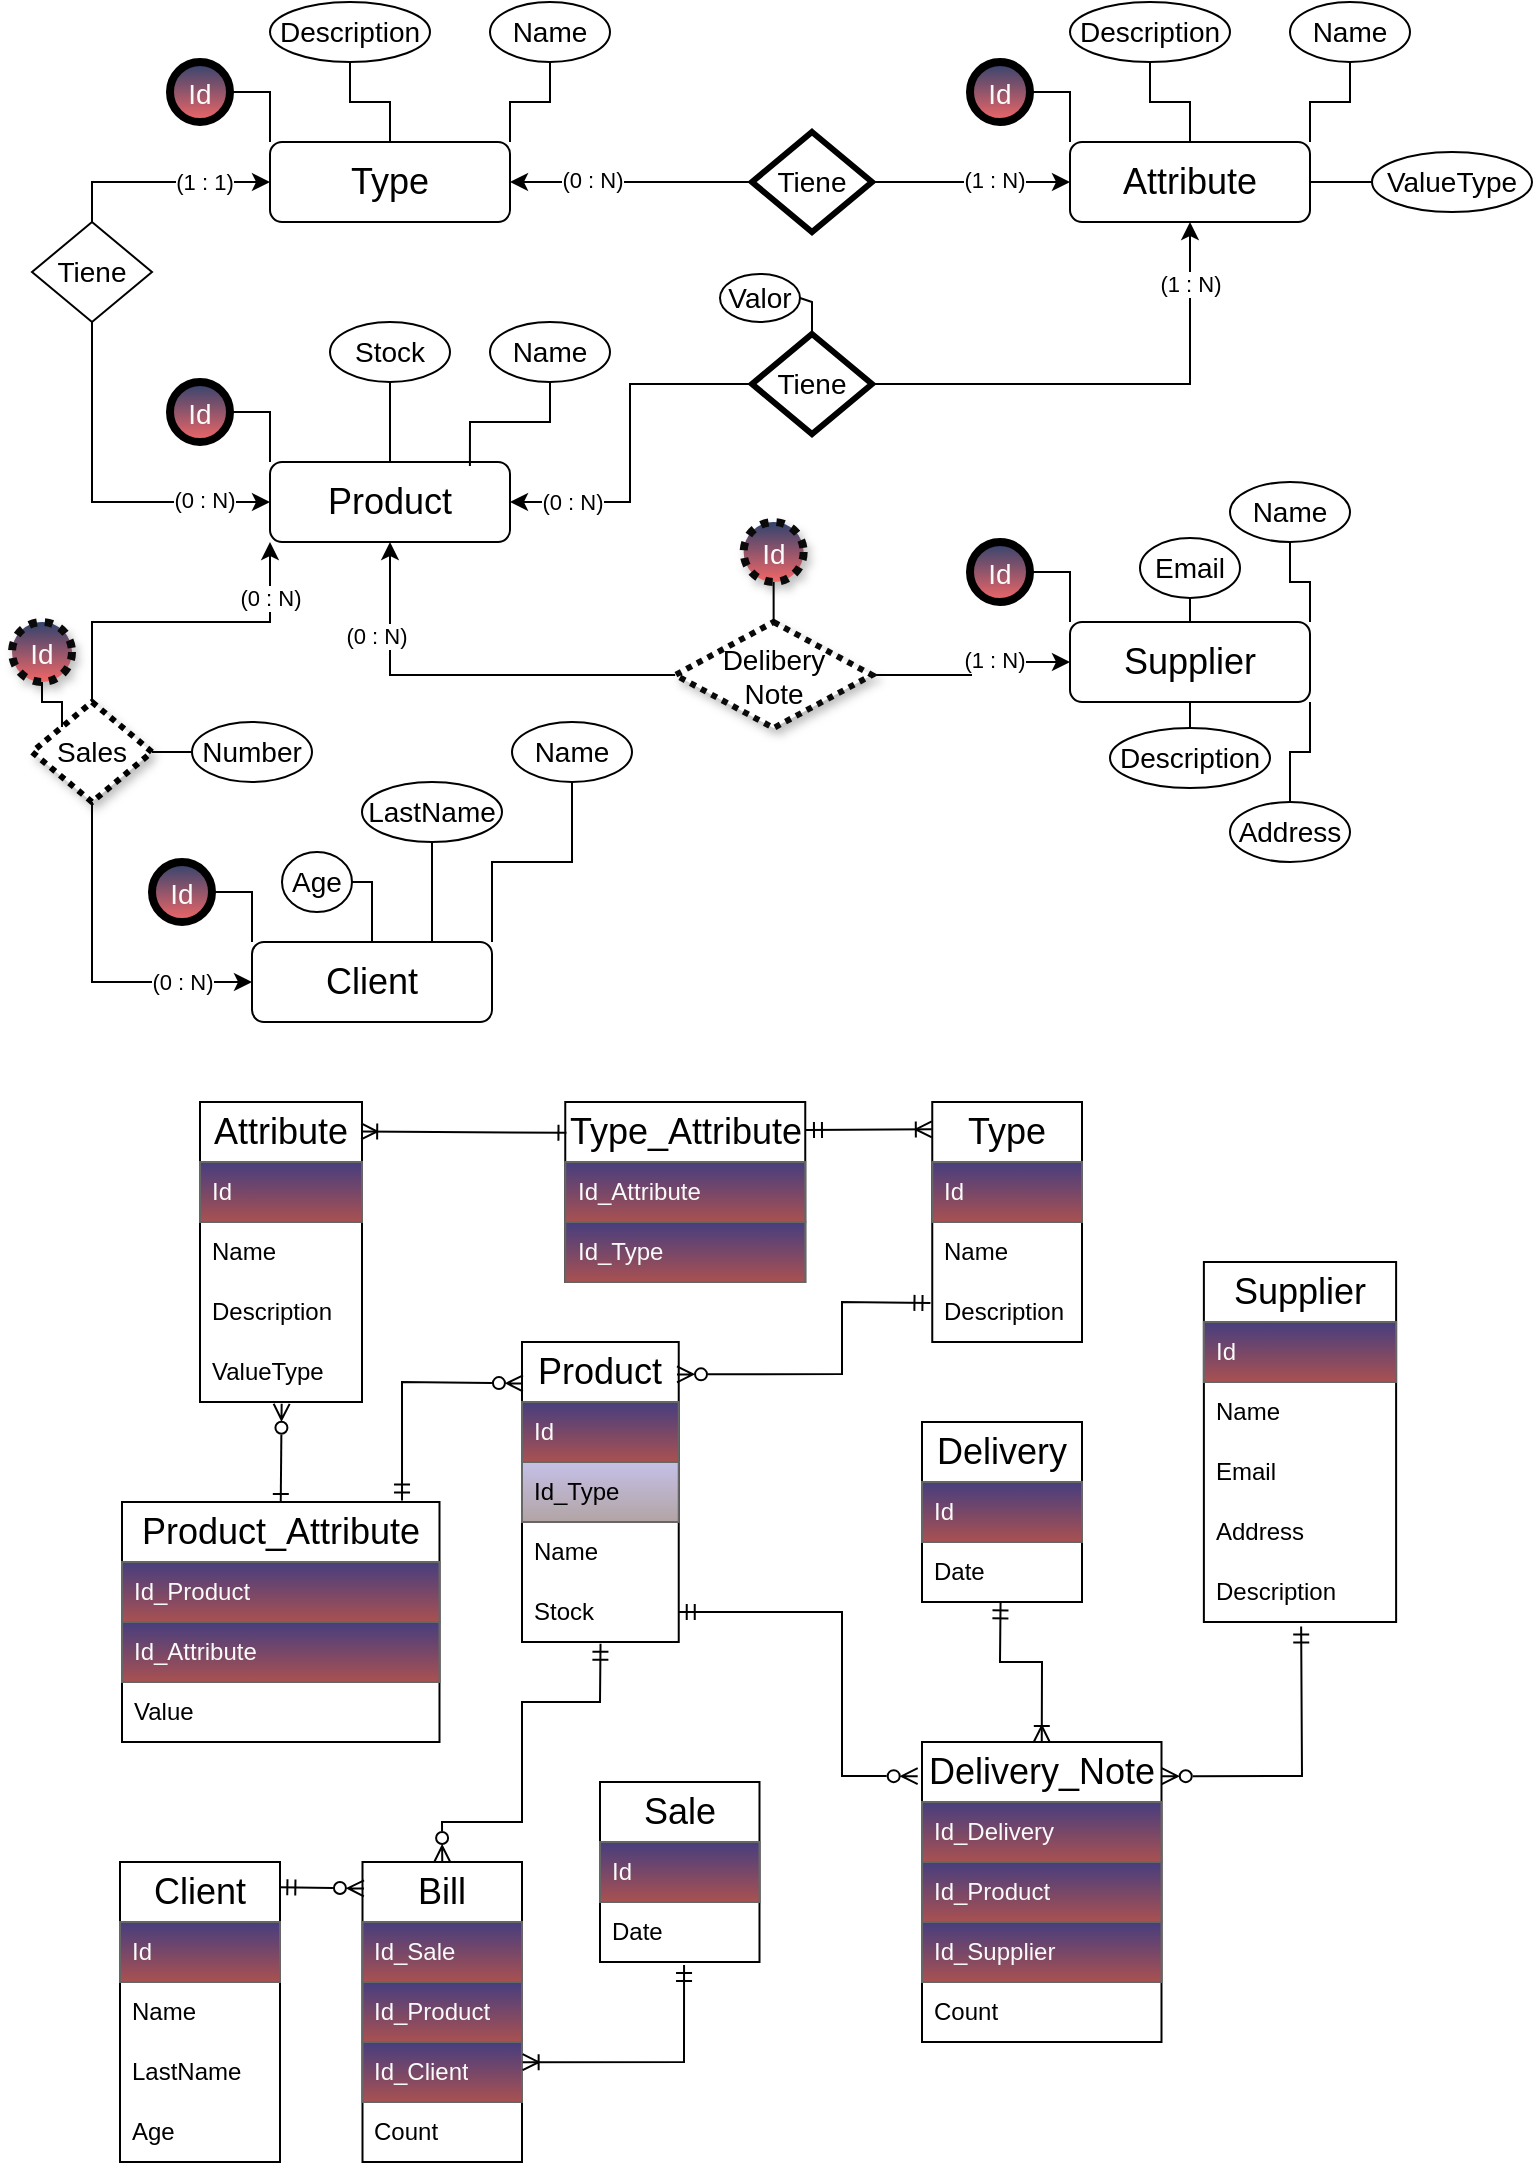 <mxfile version="21.1.9" type="device">
  <diagram name="Página-1" id="Ik82pC3-ufhcDf3ugvoW">
    <mxGraphModel dx="1434" dy="777" grid="1" gridSize="10" guides="1" tooltips="1" connect="1" arrows="1" fold="1" page="1" pageScale="1" pageWidth="827" pageHeight="1169" math="0" shadow="0">
      <root>
        <mxCell id="0" />
        <mxCell id="1" parent="0" />
        <mxCell id="BvJ1IqxpmgRPftx4o2mJ-1" value="&lt;font style=&quot;font-size: 18px;&quot;&gt;Type&lt;/font&gt;" style="rounded=1;whiteSpace=wrap;html=1;" parent="1" vertex="1">
          <mxGeometry x="169" y="120" width="120" height="40" as="geometry" />
        </mxCell>
        <mxCell id="BvJ1IqxpmgRPftx4o2mJ-2" value="&lt;font style=&quot;font-size: 18px;&quot;&gt;Attribute&lt;/font&gt;" style="rounded=1;whiteSpace=wrap;html=1;" parent="1" vertex="1">
          <mxGeometry x="569" y="120" width="120" height="40" as="geometry" />
        </mxCell>
        <mxCell id="BvJ1IqxpmgRPftx4o2mJ-3" value="&lt;font style=&quot;font-size: 18px;&quot;&gt;Product&lt;/font&gt;" style="rounded=1;whiteSpace=wrap;html=1;" parent="1" vertex="1">
          <mxGeometry x="169" y="280" width="120" height="40" as="geometry" />
        </mxCell>
        <mxCell id="BvJ1IqxpmgRPftx4o2mJ-4" style="edgeStyle=orthogonalEdgeStyle;rounded=0;orthogonalLoop=1;jettySize=auto;html=1;exitX=0;exitY=0.5;exitDx=0;exitDy=0;entryX=1;entryY=0.5;entryDx=0;entryDy=0;" parent="1" source="BvJ1IqxpmgRPftx4o2mJ-8" target="BvJ1IqxpmgRPftx4o2mJ-1" edge="1">
          <mxGeometry relative="1" as="geometry" />
        </mxCell>
        <mxCell id="BvJ1IqxpmgRPftx4o2mJ-5" value="(0 : N)" style="edgeLabel;html=1;align=center;verticalAlign=middle;resizable=0;points=[];" parent="BvJ1IqxpmgRPftx4o2mJ-4" vertex="1" connectable="0">
          <mxGeometry x="0.291" y="1" relative="1" as="geometry">
            <mxPoint x="-2" y="-2" as="offset" />
          </mxGeometry>
        </mxCell>
        <mxCell id="BvJ1IqxpmgRPftx4o2mJ-6" style="edgeStyle=orthogonalEdgeStyle;rounded=0;orthogonalLoop=1;jettySize=auto;html=1;exitX=1;exitY=0.5;exitDx=0;exitDy=0;entryX=0;entryY=0.5;entryDx=0;entryDy=0;" parent="1" edge="1">
          <mxGeometry relative="1" as="geometry">
            <mxPoint x="459" y="140" as="sourcePoint" />
            <mxPoint x="569" y="140" as="targetPoint" />
          </mxGeometry>
        </mxCell>
        <mxCell id="BvJ1IqxpmgRPftx4o2mJ-7" value="(1 : N)" style="edgeLabel;html=1;align=center;verticalAlign=middle;resizable=0;points=[];" parent="BvJ1IqxpmgRPftx4o2mJ-6" vertex="1" connectable="0">
          <mxGeometry x="0.709" relative="1" as="geometry">
            <mxPoint x="-22" y="-1" as="offset" />
          </mxGeometry>
        </mxCell>
        <mxCell id="BvJ1IqxpmgRPftx4o2mJ-8" value="Tiene" style="rhombus;whiteSpace=wrap;html=1;strokeColor=#000000;strokeWidth=3;fontSize=14;fontColor=#000000;fillColor=#ffffff;gradientColor=none;" parent="1" vertex="1">
          <mxGeometry x="410" y="115" width="60" height="50" as="geometry" />
        </mxCell>
        <mxCell id="BvJ1IqxpmgRPftx4o2mJ-9" style="edgeStyle=orthogonalEdgeStyle;rounded=0;orthogonalLoop=1;jettySize=auto;html=1;exitX=0.5;exitY=0;exitDx=0;exitDy=0;entryX=0;entryY=0.5;entryDx=0;entryDy=0;" parent="1" source="BvJ1IqxpmgRPftx4o2mJ-13" target="BvJ1IqxpmgRPftx4o2mJ-1" edge="1">
          <mxGeometry relative="1" as="geometry" />
        </mxCell>
        <mxCell id="BvJ1IqxpmgRPftx4o2mJ-10" value="(1 : 1)" style="edgeLabel;html=1;align=center;verticalAlign=middle;resizable=0;points=[];" parent="BvJ1IqxpmgRPftx4o2mJ-9" vertex="1" connectable="0">
          <mxGeometry x="0.636" y="-2" relative="1" as="geometry">
            <mxPoint x="-13" y="-2" as="offset" />
          </mxGeometry>
        </mxCell>
        <mxCell id="BvJ1IqxpmgRPftx4o2mJ-11" style="edgeStyle=orthogonalEdgeStyle;rounded=0;orthogonalLoop=1;jettySize=auto;html=1;exitX=0.5;exitY=1;exitDx=0;exitDy=0;entryX=0;entryY=0.5;entryDx=0;entryDy=0;" parent="1" source="BvJ1IqxpmgRPftx4o2mJ-13" target="BvJ1IqxpmgRPftx4o2mJ-3" edge="1">
          <mxGeometry relative="1" as="geometry" />
        </mxCell>
        <mxCell id="BvJ1IqxpmgRPftx4o2mJ-12" value="(0 : N)" style="edgeLabel;html=1;align=center;verticalAlign=middle;resizable=0;points=[];" parent="BvJ1IqxpmgRPftx4o2mJ-11" vertex="1" connectable="0">
          <mxGeometry x="0.738" y="-2" relative="1" as="geometry">
            <mxPoint x="-10" y="-3" as="offset" />
          </mxGeometry>
        </mxCell>
        <mxCell id="BvJ1IqxpmgRPftx4o2mJ-13" value="Tiene" style="rhombus;whiteSpace=wrap;html=1;strokeColor=#000000;strokeWidth=1;fontSize=14;fontColor=#000000;fillColor=#ffffff;gradientColor=none;" parent="1" vertex="1">
          <mxGeometry x="50" y="160" width="60" height="50" as="geometry" />
        </mxCell>
        <mxCell id="BvJ1IqxpmgRPftx4o2mJ-14" style="edgeStyle=orthogonalEdgeStyle;rounded=0;orthogonalLoop=1;jettySize=auto;html=1;exitX=1;exitY=0.5;exitDx=0;exitDy=0;entryX=0;entryY=0;entryDx=0;entryDy=0;endArrow=none;endFill=0;" parent="1" source="BvJ1IqxpmgRPftx4o2mJ-15" target="BvJ1IqxpmgRPftx4o2mJ-1" edge="1">
          <mxGeometry relative="1" as="geometry" />
        </mxCell>
        <mxCell id="BvJ1IqxpmgRPftx4o2mJ-15" value="&lt;font color=&quot;#fafafa&quot; style=&quot;font-size: 14px;&quot;&gt;Id&lt;/font&gt;" style="ellipse;whiteSpace=wrap;html=1;fontSize=18;fillColor=#30436e;gradientColor=#f46767;strokeColor=#000000;strokeWidth=4;" parent="1" vertex="1">
          <mxGeometry x="119" y="80" width="30" height="30" as="geometry" />
        </mxCell>
        <mxCell id="BvJ1IqxpmgRPftx4o2mJ-16" style="edgeStyle=orthogonalEdgeStyle;rounded=0;orthogonalLoop=1;jettySize=auto;html=1;exitX=1;exitY=0.5;exitDx=0;exitDy=0;entryX=0;entryY=0;entryDx=0;entryDy=0;endArrow=none;endFill=0;" parent="1" source="BvJ1IqxpmgRPftx4o2mJ-17" target="BvJ1IqxpmgRPftx4o2mJ-2" edge="1">
          <mxGeometry relative="1" as="geometry" />
        </mxCell>
        <mxCell id="BvJ1IqxpmgRPftx4o2mJ-17" value="&lt;font color=&quot;#fafafa&quot; style=&quot;font-size: 14px;&quot;&gt;Id&lt;/font&gt;" style="ellipse;whiteSpace=wrap;html=1;fontSize=18;fillColor=#30436e;gradientColor=#f46767;strokeColor=#000000;strokeWidth=4;" parent="1" vertex="1">
          <mxGeometry x="519" y="80" width="30" height="30" as="geometry" />
        </mxCell>
        <mxCell id="BvJ1IqxpmgRPftx4o2mJ-18" style="edgeStyle=orthogonalEdgeStyle;rounded=0;orthogonalLoop=1;jettySize=auto;html=1;exitX=1;exitY=0.5;exitDx=0;exitDy=0;entryX=0;entryY=0;entryDx=0;entryDy=0;endArrow=none;endFill=0;" parent="1" source="BvJ1IqxpmgRPftx4o2mJ-19" target="BvJ1IqxpmgRPftx4o2mJ-3" edge="1">
          <mxGeometry relative="1" as="geometry" />
        </mxCell>
        <mxCell id="BvJ1IqxpmgRPftx4o2mJ-19" value="&lt;font color=&quot;#fafafa&quot; style=&quot;font-size: 14px;&quot;&gt;Id&lt;/font&gt;" style="ellipse;whiteSpace=wrap;html=1;fontSize=18;fillColor=#30436e;gradientColor=#f46767;strokeColor=#000000;strokeWidth=4;" parent="1" vertex="1">
          <mxGeometry x="119" y="240" width="30" height="30" as="geometry" />
        </mxCell>
        <mxCell id="BvJ1IqxpmgRPftx4o2mJ-20" style="edgeStyle=orthogonalEdgeStyle;rounded=0;orthogonalLoop=1;jettySize=auto;html=1;exitX=0.5;exitY=1;exitDx=0;exitDy=0;entryX=1;entryY=0;entryDx=0;entryDy=0;endArrow=none;endFill=0;" parent="1" source="BvJ1IqxpmgRPftx4o2mJ-21" target="BvJ1IqxpmgRPftx4o2mJ-1" edge="1">
          <mxGeometry relative="1" as="geometry" />
        </mxCell>
        <mxCell id="BvJ1IqxpmgRPftx4o2mJ-21" value="&lt;font color=&quot;#000000&quot;&gt;Name&lt;/font&gt;" style="ellipse;whiteSpace=wrap;html=1;fontSize=14;fontColor=#FAFAFA;fillColor=#FFFFFF;" parent="1" vertex="1">
          <mxGeometry x="279" y="50" width="60" height="30" as="geometry" />
        </mxCell>
        <mxCell id="BvJ1IqxpmgRPftx4o2mJ-22" style="edgeStyle=orthogonalEdgeStyle;rounded=0;orthogonalLoop=1;jettySize=auto;html=1;exitX=0.5;exitY=1;exitDx=0;exitDy=0;entryX=1;entryY=0;entryDx=0;entryDy=0;endArrow=none;endFill=0;" parent="1" source="BvJ1IqxpmgRPftx4o2mJ-23" target="BvJ1IqxpmgRPftx4o2mJ-2" edge="1">
          <mxGeometry relative="1" as="geometry" />
        </mxCell>
        <mxCell id="BvJ1IqxpmgRPftx4o2mJ-23" value="&lt;font color=&quot;#000000&quot;&gt;Name&lt;/font&gt;" style="ellipse;whiteSpace=wrap;html=1;fontSize=14;fontColor=#FAFAFA;fillColor=#FFFFFF;" parent="1" vertex="1">
          <mxGeometry x="679" y="50" width="60" height="30" as="geometry" />
        </mxCell>
        <mxCell id="BvJ1IqxpmgRPftx4o2mJ-24" style="edgeStyle=orthogonalEdgeStyle;rounded=0;orthogonalLoop=1;jettySize=auto;html=1;exitX=0.5;exitY=1;exitDx=0;exitDy=0;entryX=0.5;entryY=0;entryDx=0;entryDy=0;endArrow=none;endFill=0;" parent="1" source="BvJ1IqxpmgRPftx4o2mJ-25" target="BvJ1IqxpmgRPftx4o2mJ-1" edge="1">
          <mxGeometry relative="1" as="geometry" />
        </mxCell>
        <mxCell id="BvJ1IqxpmgRPftx4o2mJ-25" value="&lt;font color=&quot;#000000&quot;&gt;Description&lt;/font&gt;" style="ellipse;whiteSpace=wrap;html=1;fontSize=14;fontColor=#FAFAFA;fillColor=#FFFFFF;" parent="1" vertex="1">
          <mxGeometry x="169" y="50" width="80" height="30" as="geometry" />
        </mxCell>
        <mxCell id="BvJ1IqxpmgRPftx4o2mJ-26" style="edgeStyle=orthogonalEdgeStyle;rounded=0;orthogonalLoop=1;jettySize=auto;html=1;exitX=0.5;exitY=1;exitDx=0;exitDy=0;entryX=0.5;entryY=0;entryDx=0;entryDy=0;endArrow=none;endFill=0;" parent="1" source="BvJ1IqxpmgRPftx4o2mJ-27" target="BvJ1IqxpmgRPftx4o2mJ-2" edge="1">
          <mxGeometry relative="1" as="geometry" />
        </mxCell>
        <mxCell id="BvJ1IqxpmgRPftx4o2mJ-27" value="&lt;font color=&quot;#000000&quot;&gt;Description&lt;/font&gt;" style="ellipse;whiteSpace=wrap;html=1;fontSize=14;fontColor=#FAFAFA;fillColor=#FFFFFF;" parent="1" vertex="1">
          <mxGeometry x="569" y="50" width="80" height="30" as="geometry" />
        </mxCell>
        <mxCell id="BvJ1IqxpmgRPftx4o2mJ-28" style="edgeStyle=orthogonalEdgeStyle;rounded=0;orthogonalLoop=1;jettySize=auto;html=1;exitX=0.5;exitY=1;exitDx=0;exitDy=0;entryX=0.833;entryY=0.05;entryDx=0;entryDy=0;endArrow=none;endFill=0;entryPerimeter=0;" parent="1" source="BvJ1IqxpmgRPftx4o2mJ-29" target="BvJ1IqxpmgRPftx4o2mJ-3" edge="1">
          <mxGeometry relative="1" as="geometry" />
        </mxCell>
        <mxCell id="BvJ1IqxpmgRPftx4o2mJ-29" value="&lt;font color=&quot;#000000&quot;&gt;Name&lt;/font&gt;" style="ellipse;whiteSpace=wrap;html=1;fontSize=14;fontColor=#FAFAFA;fillColor=#FFFFFF;" parent="1" vertex="1">
          <mxGeometry x="279" y="210" width="60" height="30" as="geometry" />
        </mxCell>
        <mxCell id="BvJ1IqxpmgRPftx4o2mJ-30" style="edgeStyle=orthogonalEdgeStyle;rounded=0;orthogonalLoop=1;jettySize=auto;html=1;exitX=0.5;exitY=1;exitDx=0;exitDy=0;entryX=0.5;entryY=0;entryDx=0;entryDy=0;endArrow=none;endFill=0;" parent="1" source="BvJ1IqxpmgRPftx4o2mJ-31" target="BvJ1IqxpmgRPftx4o2mJ-3" edge="1">
          <mxGeometry relative="1" as="geometry" />
        </mxCell>
        <mxCell id="BvJ1IqxpmgRPftx4o2mJ-31" value="&lt;font color=&quot;#000000&quot;&gt;Stock&lt;/font&gt;" style="ellipse;whiteSpace=wrap;html=1;fontSize=14;fontColor=#FAFAFA;fillColor=#FFFFFF;" parent="1" vertex="1">
          <mxGeometry x="199" y="210" width="60" height="30" as="geometry" />
        </mxCell>
        <mxCell id="BvJ1IqxpmgRPftx4o2mJ-32" value="&lt;font style=&quot;font-size: 18px;&quot;&gt;Supplier&lt;/font&gt;" style="rounded=1;whiteSpace=wrap;html=1;" parent="1" vertex="1">
          <mxGeometry x="569" y="360" width="120" height="40" as="geometry" />
        </mxCell>
        <mxCell id="BvJ1IqxpmgRPftx4o2mJ-33" value="&lt;font style=&quot;font-size: 18px;&quot;&gt;Client&lt;/font&gt;" style="rounded=1;whiteSpace=wrap;html=1;" parent="1" vertex="1">
          <mxGeometry x="160" y="520" width="120" height="40" as="geometry" />
        </mxCell>
        <mxCell id="BvJ1IqxpmgRPftx4o2mJ-34" style="edgeStyle=orthogonalEdgeStyle;rounded=0;orthogonalLoop=1;jettySize=auto;html=1;exitX=0;exitY=0.5;exitDx=0;exitDy=0;entryX=0.5;entryY=1;entryDx=0;entryDy=0;endArrow=classic;endFill=1;" parent="1" source="BvJ1IqxpmgRPftx4o2mJ-38" target="BvJ1IqxpmgRPftx4o2mJ-3" edge="1">
          <mxGeometry relative="1" as="geometry" />
        </mxCell>
        <mxCell id="BvJ1IqxpmgRPftx4o2mJ-35" value="(0 : N)" style="edgeLabel;html=1;align=center;verticalAlign=middle;resizable=0;points=[];" parent="BvJ1IqxpmgRPftx4o2mJ-34" vertex="1" connectable="0">
          <mxGeometry x="0.271" y="-2" relative="1" as="geometry">
            <mxPoint x="-17" y="-18" as="offset" />
          </mxGeometry>
        </mxCell>
        <mxCell id="BvJ1IqxpmgRPftx4o2mJ-36" style="edgeStyle=orthogonalEdgeStyle;rounded=0;orthogonalLoop=1;jettySize=auto;html=1;exitX=1;exitY=0.5;exitDx=0;exitDy=0;entryX=0;entryY=0.5;entryDx=0;entryDy=0;endArrow=classic;endFill=1;" parent="1" source="BvJ1IqxpmgRPftx4o2mJ-38" target="BvJ1IqxpmgRPftx4o2mJ-32" edge="1">
          <mxGeometry relative="1" as="geometry" />
        </mxCell>
        <mxCell id="BvJ1IqxpmgRPftx4o2mJ-37" value="(1 : N)" style="edgeLabel;html=1;align=center;verticalAlign=middle;resizable=0;points=[];" parent="BvJ1IqxpmgRPftx4o2mJ-36" vertex="1" connectable="0">
          <mxGeometry x="0.249" y="1" relative="1" as="geometry">
            <mxPoint x="1" as="offset" />
          </mxGeometry>
        </mxCell>
        <mxCell id="BvJ1IqxpmgRPftx4o2mJ-38" value="Delibery&lt;br&gt;Note" style="rhombus;whiteSpace=wrap;html=1;strokeColor=#0A0A0A;strokeWidth=3;fontSize=14;fontColor=#000000;fillColor=#ffffff;gradientColor=none;dashed=1;dashPattern=1 1;shadow=1;" parent="1" vertex="1">
          <mxGeometry x="371.63" y="360" width="98.37" height="53" as="geometry" />
        </mxCell>
        <mxCell id="BvJ1IqxpmgRPftx4o2mJ-39" style="edgeStyle=orthogonalEdgeStyle;rounded=0;orthogonalLoop=1;jettySize=auto;html=1;exitX=0.5;exitY=1;exitDx=0;exitDy=0;entryX=0;entryY=0.5;entryDx=0;entryDy=0;endArrow=classic;endFill=1;" parent="1" source="BvJ1IqxpmgRPftx4o2mJ-43" target="BvJ1IqxpmgRPftx4o2mJ-33" edge="1">
          <mxGeometry relative="1" as="geometry" />
        </mxCell>
        <mxCell id="BvJ1IqxpmgRPftx4o2mJ-40" value="(0 : N)" style="edgeLabel;html=1;align=center;verticalAlign=middle;resizable=0;points=[];" parent="BvJ1IqxpmgRPftx4o2mJ-39" vertex="1" connectable="0">
          <mxGeometry x="0.668" y="2" relative="1" as="geometry">
            <mxPoint x="-7" y="2" as="offset" />
          </mxGeometry>
        </mxCell>
        <mxCell id="BvJ1IqxpmgRPftx4o2mJ-41" style="edgeStyle=orthogonalEdgeStyle;rounded=0;orthogonalLoop=1;jettySize=auto;html=1;exitX=0.5;exitY=0;exitDx=0;exitDy=0;entryX=0;entryY=1;entryDx=0;entryDy=0;endArrow=classic;endFill=1;" parent="1" source="BvJ1IqxpmgRPftx4o2mJ-43" target="BvJ1IqxpmgRPftx4o2mJ-3" edge="1">
          <mxGeometry relative="1" as="geometry" />
        </mxCell>
        <mxCell id="BvJ1IqxpmgRPftx4o2mJ-42" value="(0 : N)" style="edgeLabel;html=1;align=center;verticalAlign=middle;resizable=0;points=[];" parent="BvJ1IqxpmgRPftx4o2mJ-41" vertex="1" connectable="0">
          <mxGeometry x="0.671" y="1" relative="1" as="geometry">
            <mxPoint x="1" as="offset" />
          </mxGeometry>
        </mxCell>
        <mxCell id="BvJ1IqxpmgRPftx4o2mJ-43" value="Sales" style="rhombus;whiteSpace=wrap;html=1;strokeColor=#000000;strokeWidth=3;fontSize=14;fontColor=#000000;fillColor=#ffffff;gradientColor=none;dashed=1;dashPattern=1 1;shadow=1;" parent="1" vertex="1">
          <mxGeometry x="50" y="400" width="60" height="50" as="geometry" />
        </mxCell>
        <mxCell id="BvJ1IqxpmgRPftx4o2mJ-44" style="edgeStyle=orthogonalEdgeStyle;rounded=0;orthogonalLoop=1;jettySize=auto;html=1;exitX=1;exitY=0.5;exitDx=0;exitDy=0;entryX=0;entryY=0;entryDx=0;entryDy=0;endArrow=none;endFill=0;" parent="1" source="BvJ1IqxpmgRPftx4o2mJ-45" target="BvJ1IqxpmgRPftx4o2mJ-33" edge="1">
          <mxGeometry relative="1" as="geometry" />
        </mxCell>
        <mxCell id="BvJ1IqxpmgRPftx4o2mJ-45" value="&lt;font color=&quot;#fafafa&quot; style=&quot;font-size: 14px;&quot;&gt;Id&lt;/font&gt;" style="ellipse;whiteSpace=wrap;html=1;fontSize=18;fillColor=#30436e;gradientColor=#f46767;strokeColor=#000000;strokeWidth=4;" parent="1" vertex="1">
          <mxGeometry x="110" y="480" width="30" height="30" as="geometry" />
        </mxCell>
        <mxCell id="BvJ1IqxpmgRPftx4o2mJ-46" style="edgeStyle=orthogonalEdgeStyle;rounded=0;orthogonalLoop=1;jettySize=auto;html=1;exitX=1;exitY=0.5;exitDx=0;exitDy=0;entryX=0;entryY=0;entryDx=0;entryDy=0;endArrow=none;endFill=0;" parent="1" source="BvJ1IqxpmgRPftx4o2mJ-47" target="BvJ1IqxpmgRPftx4o2mJ-32" edge="1">
          <mxGeometry relative="1" as="geometry" />
        </mxCell>
        <mxCell id="BvJ1IqxpmgRPftx4o2mJ-47" value="&lt;font color=&quot;#fafafa&quot; style=&quot;font-size: 14px;&quot;&gt;Id&lt;/font&gt;" style="ellipse;whiteSpace=wrap;html=1;fontSize=18;fillColor=#30436e;gradientColor=#f46767;strokeColor=#000000;strokeWidth=4;" parent="1" vertex="1">
          <mxGeometry x="519" y="320" width="30" height="30" as="geometry" />
        </mxCell>
        <mxCell id="BvJ1IqxpmgRPftx4o2mJ-48" style="edgeStyle=orthogonalEdgeStyle;rounded=0;orthogonalLoop=1;jettySize=auto;html=1;exitX=0;exitY=0.5;exitDx=0;exitDy=0;entryX=1;entryY=0.5;entryDx=0;entryDy=0;endArrow=none;endFill=0;" parent="1" source="BvJ1IqxpmgRPftx4o2mJ-49" target="BvJ1IqxpmgRPftx4o2mJ-43" edge="1">
          <mxGeometry relative="1" as="geometry" />
        </mxCell>
        <mxCell id="BvJ1IqxpmgRPftx4o2mJ-49" value="&lt;font color=&quot;#000000&quot;&gt;Number&lt;/font&gt;" style="ellipse;whiteSpace=wrap;html=1;fontSize=14;fontColor=#FAFAFA;fillColor=#FFFFFF;" parent="1" vertex="1">
          <mxGeometry x="130" y="410" width="60" height="30" as="geometry" />
        </mxCell>
        <mxCell id="BvJ1IqxpmgRPftx4o2mJ-50" style="edgeStyle=orthogonalEdgeStyle;rounded=0;orthogonalLoop=1;jettySize=auto;html=1;exitX=0.5;exitY=1;exitDx=0;exitDy=0;entryX=1;entryY=0;entryDx=0;entryDy=0;endArrow=none;endFill=0;" parent="1" source="BvJ1IqxpmgRPftx4o2mJ-51" target="BvJ1IqxpmgRPftx4o2mJ-33" edge="1">
          <mxGeometry relative="1" as="geometry" />
        </mxCell>
        <mxCell id="BvJ1IqxpmgRPftx4o2mJ-51" value="&lt;font color=&quot;#000000&quot;&gt;Name&lt;/font&gt;" style="ellipse;whiteSpace=wrap;html=1;fontSize=14;fontColor=#FAFAFA;fillColor=#FFFFFF;" parent="1" vertex="1">
          <mxGeometry x="290" y="410" width="60" height="30" as="geometry" />
        </mxCell>
        <mxCell id="BvJ1IqxpmgRPftx4o2mJ-52" style="edgeStyle=orthogonalEdgeStyle;rounded=0;orthogonalLoop=1;jettySize=auto;html=1;exitX=0.5;exitY=1;exitDx=0;exitDy=0;entryX=1;entryY=0;entryDx=0;entryDy=0;endArrow=none;endFill=0;" parent="1" source="BvJ1IqxpmgRPftx4o2mJ-53" target="BvJ1IqxpmgRPftx4o2mJ-32" edge="1">
          <mxGeometry relative="1" as="geometry" />
        </mxCell>
        <mxCell id="BvJ1IqxpmgRPftx4o2mJ-53" value="&lt;font color=&quot;#000000&quot;&gt;Name&lt;/font&gt;" style="ellipse;whiteSpace=wrap;html=1;fontSize=14;fontColor=#FAFAFA;fillColor=#FFFFFF;" parent="1" vertex="1">
          <mxGeometry x="649" y="290" width="60" height="30" as="geometry" />
        </mxCell>
        <mxCell id="BvJ1IqxpmgRPftx4o2mJ-54" style="edgeStyle=orthogonalEdgeStyle;rounded=0;orthogonalLoop=1;jettySize=auto;html=1;exitX=0.5;exitY=1;exitDx=0;exitDy=0;entryX=0.75;entryY=0;entryDx=0;entryDy=0;endArrow=none;endFill=0;" parent="1" source="BvJ1IqxpmgRPftx4o2mJ-55" target="BvJ1IqxpmgRPftx4o2mJ-33" edge="1">
          <mxGeometry relative="1" as="geometry" />
        </mxCell>
        <mxCell id="BvJ1IqxpmgRPftx4o2mJ-55" value="&lt;font color=&quot;#000000&quot;&gt;LastName&lt;/font&gt;" style="ellipse;whiteSpace=wrap;html=1;fontSize=14;fontColor=#FAFAFA;fillColor=#FFFFFF;" parent="1" vertex="1">
          <mxGeometry x="215" y="440" width="70" height="30" as="geometry" />
        </mxCell>
        <mxCell id="BvJ1IqxpmgRPftx4o2mJ-56" style="edgeStyle=orthogonalEdgeStyle;rounded=0;orthogonalLoop=1;jettySize=auto;html=1;exitX=1;exitY=0.5;exitDx=0;exitDy=0;entryX=0.5;entryY=0;entryDx=0;entryDy=0;endArrow=none;endFill=0;" parent="1" source="BvJ1IqxpmgRPftx4o2mJ-57" target="BvJ1IqxpmgRPftx4o2mJ-33" edge="1">
          <mxGeometry relative="1" as="geometry" />
        </mxCell>
        <mxCell id="BvJ1IqxpmgRPftx4o2mJ-57" value="&lt;font color=&quot;#000000&quot;&gt;Age&lt;/font&gt;" style="ellipse;whiteSpace=wrap;html=1;fontSize=14;fontColor=#FAFAFA;fillColor=#FFFFFF;" parent="1" vertex="1">
          <mxGeometry x="175" y="475" width="35" height="30" as="geometry" />
        </mxCell>
        <mxCell id="BvJ1IqxpmgRPftx4o2mJ-58" style="edgeStyle=orthogonalEdgeStyle;rounded=0;orthogonalLoop=1;jettySize=auto;html=1;exitX=0.5;exitY=1;exitDx=0;exitDy=0;entryX=0.5;entryY=0;entryDx=0;entryDy=0;endArrow=none;endFill=0;" parent="1" source="BvJ1IqxpmgRPftx4o2mJ-59" target="BvJ1IqxpmgRPftx4o2mJ-32" edge="1">
          <mxGeometry relative="1" as="geometry" />
        </mxCell>
        <mxCell id="BvJ1IqxpmgRPftx4o2mJ-59" value="&lt;font color=&quot;#000000&quot;&gt;Email&lt;/font&gt;" style="ellipse;whiteSpace=wrap;html=1;fontSize=14;fontColor=#FAFAFA;fillColor=#FFFFFF;" parent="1" vertex="1">
          <mxGeometry x="604" y="318" width="50" height="30" as="geometry" />
        </mxCell>
        <mxCell id="BvJ1IqxpmgRPftx4o2mJ-60" style="edgeStyle=orthogonalEdgeStyle;rounded=0;orthogonalLoop=1;jettySize=auto;html=1;exitX=0.5;exitY=0;exitDx=0;exitDy=0;entryX=1;entryY=1;entryDx=0;entryDy=0;endArrow=none;endFill=0;" parent="1" source="BvJ1IqxpmgRPftx4o2mJ-61" target="BvJ1IqxpmgRPftx4o2mJ-32" edge="1">
          <mxGeometry relative="1" as="geometry" />
        </mxCell>
        <mxCell id="BvJ1IqxpmgRPftx4o2mJ-61" value="&lt;font color=&quot;#000000&quot;&gt;Address&lt;/font&gt;" style="ellipse;whiteSpace=wrap;html=1;fontSize=14;fontColor=#FAFAFA;fillColor=#FFFFFF;" parent="1" vertex="1">
          <mxGeometry x="649" y="450" width="60" height="30" as="geometry" />
        </mxCell>
        <mxCell id="BvJ1IqxpmgRPftx4o2mJ-62" style="edgeStyle=orthogonalEdgeStyle;rounded=0;orthogonalLoop=1;jettySize=auto;html=1;exitX=0.5;exitY=0;exitDx=0;exitDy=0;entryX=0.5;entryY=1;entryDx=0;entryDy=0;endArrow=none;endFill=0;" parent="1" source="BvJ1IqxpmgRPftx4o2mJ-63" target="BvJ1IqxpmgRPftx4o2mJ-32" edge="1">
          <mxGeometry relative="1" as="geometry" />
        </mxCell>
        <mxCell id="BvJ1IqxpmgRPftx4o2mJ-63" value="&lt;font color=&quot;#000000&quot;&gt;Description&lt;/font&gt;" style="ellipse;whiteSpace=wrap;html=1;fontSize=14;fontColor=#FAFAFA;fillColor=#FFFFFF;" parent="1" vertex="1">
          <mxGeometry x="589" y="413" width="80" height="30" as="geometry" />
        </mxCell>
        <mxCell id="BvJ1IqxpmgRPftx4o2mJ-64" style="edgeStyle=orthogonalEdgeStyle;rounded=0;orthogonalLoop=1;jettySize=auto;html=1;exitX=1;exitY=0.5;exitDx=0;exitDy=0;entryX=0.5;entryY=1;entryDx=0;entryDy=0;" parent="1" source="BvJ1IqxpmgRPftx4o2mJ-68" target="BvJ1IqxpmgRPftx4o2mJ-2" edge="1">
          <mxGeometry relative="1" as="geometry" />
        </mxCell>
        <mxCell id="BvJ1IqxpmgRPftx4o2mJ-65" value="(1 : N)" style="edgeLabel;html=1;align=center;verticalAlign=middle;resizable=0;points=[];" parent="BvJ1IqxpmgRPftx4o2mJ-64" vertex="1" connectable="0">
          <mxGeometry x="0.744" y="3" relative="1" as="geometry">
            <mxPoint x="3" as="offset" />
          </mxGeometry>
        </mxCell>
        <mxCell id="BvJ1IqxpmgRPftx4o2mJ-66" style="edgeStyle=orthogonalEdgeStyle;rounded=0;orthogonalLoop=1;jettySize=auto;html=1;exitX=0;exitY=0.5;exitDx=0;exitDy=0;" parent="1" source="BvJ1IqxpmgRPftx4o2mJ-68" edge="1">
          <mxGeometry relative="1" as="geometry">
            <Array as="points">
              <mxPoint x="349" y="241" />
              <mxPoint x="349" y="300" />
            </Array>
            <mxPoint x="289" y="300" as="targetPoint" />
          </mxGeometry>
        </mxCell>
        <mxCell id="BvJ1IqxpmgRPftx4o2mJ-67" value="(0 : N)" style="edgeLabel;html=1;align=center;verticalAlign=middle;resizable=0;points=[];" parent="BvJ1IqxpmgRPftx4o2mJ-66" vertex="1" connectable="0">
          <mxGeometry x="0.621" y="-1" relative="1" as="geometry">
            <mxPoint x="-3" y="1" as="offset" />
          </mxGeometry>
        </mxCell>
        <mxCell id="BvJ1IqxpmgRPftx4o2mJ-68" value="Tiene" style="rhombus;whiteSpace=wrap;html=1;strokeColor=#000000;strokeWidth=3;fontSize=14;fontColor=#000000;fillColor=#ffffff;gradientColor=none;" parent="1" vertex="1">
          <mxGeometry x="410" y="216" width="60" height="50" as="geometry" />
        </mxCell>
        <mxCell id="BvJ1IqxpmgRPftx4o2mJ-69" value="&lt;font color=&quot;#000000&quot;&gt;ValueType&lt;/font&gt;" style="ellipse;whiteSpace=wrap;html=1;fontSize=14;fontColor=#FAFAFA;fillColor=#FFFFFF;" parent="1" vertex="1">
          <mxGeometry x="720" y="125" width="80" height="30" as="geometry" />
        </mxCell>
        <mxCell id="BvJ1IqxpmgRPftx4o2mJ-70" value="" style="endArrow=none;html=1;rounded=0;entryX=0;entryY=0.5;entryDx=0;entryDy=0;exitX=1;exitY=0.5;exitDx=0;exitDy=0;" parent="1" source="BvJ1IqxpmgRPftx4o2mJ-2" target="BvJ1IqxpmgRPftx4o2mJ-69" edge="1">
          <mxGeometry width="50" height="50" relative="1" as="geometry">
            <mxPoint x="744" y="240" as="sourcePoint" />
            <mxPoint x="794" y="190" as="targetPoint" />
          </mxGeometry>
        </mxCell>
        <mxCell id="BvJ1IqxpmgRPftx4o2mJ-71" value="&lt;font color=&quot;#000000&quot;&gt;Valor&lt;/font&gt;" style="ellipse;whiteSpace=wrap;html=1;fontSize=14;fontColor=#FAFAFA;fillColor=#FFFFFF;" parent="1" vertex="1">
          <mxGeometry x="394" y="186" width="40" height="24" as="geometry" />
        </mxCell>
        <mxCell id="BvJ1IqxpmgRPftx4o2mJ-72" value="" style="endArrow=none;html=1;rounded=0;entryX=1;entryY=0.5;entryDx=0;entryDy=0;exitX=0.5;exitY=0;exitDx=0;exitDy=0;" parent="1" source="BvJ1IqxpmgRPftx4o2mJ-68" target="BvJ1IqxpmgRPftx4o2mJ-71" edge="1">
          <mxGeometry width="50" height="50" relative="1" as="geometry">
            <mxPoint x="389" y="350" as="sourcePoint" />
            <mxPoint x="439" y="300" as="targetPoint" />
            <Array as="points">
              <mxPoint x="440" y="200" />
            </Array>
          </mxGeometry>
        </mxCell>
        <mxCell id="BvJ1IqxpmgRPftx4o2mJ-73" value="&lt;font style=&quot;font-size: 18px;&quot;&gt;Type_Attribute&lt;/font&gt;" style="swimlane;fontStyle=0;childLayout=stackLayout;horizontal=1;startSize=30;horizontalStack=0;resizeParent=1;resizeParentMax=0;resizeLast=0;collapsible=1;marginBottom=0;whiteSpace=wrap;html=1;" parent="1" vertex="1">
          <mxGeometry x="316.63" y="600" width="120" height="90" as="geometry" />
        </mxCell>
        <mxCell id="BvJ1IqxpmgRPftx4o2mJ-74" value="&lt;font color=&quot;#fafafa&quot;&gt;Id_Attribute&lt;/font&gt;" style="text;strokeColor=#666666;fillColor=#463e7e;align=left;verticalAlign=middle;spacingLeft=4;spacingRight=4;overflow=hidden;points=[[0,0.5],[1,0.5]];portConstraint=eastwest;rotatable=0;whiteSpace=wrap;html=1;gradientColor=#a95151;" parent="BvJ1IqxpmgRPftx4o2mJ-73" vertex="1">
          <mxGeometry y="30" width="120" height="30" as="geometry" />
        </mxCell>
        <mxCell id="BvJ1IqxpmgRPftx4o2mJ-110" value="&lt;font color=&quot;#fafafa&quot;&gt;Id_Type&lt;/font&gt;" style="text;strokeColor=#666666;fillColor=#463e7e;align=left;verticalAlign=middle;spacingLeft=4;spacingRight=4;overflow=hidden;points=[[0,0.5],[1,0.5]];portConstraint=eastwest;rotatable=0;whiteSpace=wrap;html=1;gradientColor=#a95151;" parent="BvJ1IqxpmgRPftx4o2mJ-73" vertex="1">
          <mxGeometry y="60" width="120" height="30" as="geometry" />
        </mxCell>
        <mxCell id="BvJ1IqxpmgRPftx4o2mJ-82" value="&lt;font style=&quot;font-size: 18px;&quot;&gt;Product&lt;/font&gt;" style="swimlane;fontStyle=0;childLayout=stackLayout;horizontal=1;startSize=30;horizontalStack=0;resizeParent=1;resizeParentMax=0;resizeLast=0;collapsible=1;marginBottom=0;whiteSpace=wrap;html=1;" parent="1" vertex="1">
          <mxGeometry x="295" y="720" width="78.37" height="150" as="geometry" />
        </mxCell>
        <mxCell id="BvJ1IqxpmgRPftx4o2mJ-83" value="&lt;font color=&quot;#fafafa&quot;&gt;Id&lt;/font&gt;" style="text;strokeColor=#666666;fillColor=#463e7e;align=left;verticalAlign=middle;spacingLeft=4;spacingRight=4;overflow=hidden;points=[[0,0.5],[1,0.5]];portConstraint=eastwest;rotatable=0;whiteSpace=wrap;html=1;gradientColor=#a95151;" parent="BvJ1IqxpmgRPftx4o2mJ-82" vertex="1">
          <mxGeometry y="30" width="78.37" height="30" as="geometry" />
        </mxCell>
        <mxCell id="BvJ1IqxpmgRPftx4o2mJ-75" value="Id_Type" style="text;strokeColor=#666666;fillColor=#c5c0e8;align=left;verticalAlign=middle;spacingLeft=4;spacingRight=4;overflow=hidden;points=[[0,0.5],[1,0.5]];portConstraint=eastwest;rotatable=0;whiteSpace=wrap;html=1;gradientColor=#b2a4a4;" parent="BvJ1IqxpmgRPftx4o2mJ-82" vertex="1">
          <mxGeometry y="60" width="78.37" height="30" as="geometry" />
        </mxCell>
        <mxCell id="BvJ1IqxpmgRPftx4o2mJ-84" value="Name" style="text;strokeColor=none;fillColor=none;align=left;verticalAlign=middle;spacingLeft=4;spacingRight=4;overflow=hidden;points=[[0,0.5],[1,0.5]];portConstraint=eastwest;rotatable=0;whiteSpace=wrap;html=1;" parent="BvJ1IqxpmgRPftx4o2mJ-82" vertex="1">
          <mxGeometry y="90" width="78.37" height="30" as="geometry" />
        </mxCell>
        <mxCell id="BvJ1IqxpmgRPftx4o2mJ-138" value="Stock" style="text;strokeColor=none;fillColor=none;align=left;verticalAlign=middle;spacingLeft=4;spacingRight=4;overflow=hidden;points=[[0,0.5],[1,0.5]];portConstraint=eastwest;rotatable=0;whiteSpace=wrap;html=1;" parent="BvJ1IqxpmgRPftx4o2mJ-82" vertex="1">
          <mxGeometry y="120" width="78.37" height="30" as="geometry" />
        </mxCell>
        <mxCell id="BvJ1IqxpmgRPftx4o2mJ-98" value="&lt;font style=&quot;font-size: 18px;&quot;&gt;Attribute&lt;/font&gt;" style="swimlane;fontStyle=0;childLayout=stackLayout;horizontal=1;startSize=30;horizontalStack=0;resizeParent=1;resizeParentMax=0;resizeLast=0;collapsible=1;marginBottom=0;whiteSpace=wrap;html=1;" parent="1" vertex="1">
          <mxGeometry x="134" y="600" width="81" height="150" as="geometry" />
        </mxCell>
        <mxCell id="BvJ1IqxpmgRPftx4o2mJ-99" value="&lt;font color=&quot;#fafafa&quot;&gt;Id&lt;/font&gt;" style="text;strokeColor=#666666;fillColor=#463e7e;align=left;verticalAlign=middle;spacingLeft=4;spacingRight=4;overflow=hidden;points=[[0,0.5],[1,0.5]];portConstraint=eastwest;rotatable=0;whiteSpace=wrap;html=1;gradientColor=#a95151;" parent="BvJ1IqxpmgRPftx4o2mJ-98" vertex="1">
          <mxGeometry y="30" width="81" height="30" as="geometry" />
        </mxCell>
        <mxCell id="BvJ1IqxpmgRPftx4o2mJ-100" value="Name" style="text;strokeColor=none;fillColor=none;align=left;verticalAlign=middle;spacingLeft=4;spacingRight=4;overflow=hidden;points=[[0,0.5],[1,0.5]];portConstraint=eastwest;rotatable=0;whiteSpace=wrap;html=1;" parent="BvJ1IqxpmgRPftx4o2mJ-98" vertex="1">
          <mxGeometry y="60" width="81" height="30" as="geometry" />
        </mxCell>
        <mxCell id="BvJ1IqxpmgRPftx4o2mJ-101" value="Description" style="text;strokeColor=none;fillColor=none;align=left;verticalAlign=middle;spacingLeft=4;spacingRight=4;overflow=hidden;points=[[0,0.5],[1,0.5]];portConstraint=eastwest;rotatable=0;whiteSpace=wrap;html=1;" parent="BvJ1IqxpmgRPftx4o2mJ-98" vertex="1">
          <mxGeometry y="90" width="81" height="30" as="geometry" />
        </mxCell>
        <mxCell id="BvJ1IqxpmgRPftx4o2mJ-102" value="ValueType" style="text;strokeColor=none;fillColor=none;align=left;verticalAlign=middle;spacingLeft=4;spacingRight=4;overflow=hidden;points=[[0,0.5],[1,0.5]];portConstraint=eastwest;rotatable=0;whiteSpace=wrap;html=1;" parent="BvJ1IqxpmgRPftx4o2mJ-98" vertex="1">
          <mxGeometry y="120" width="81" height="30" as="geometry" />
        </mxCell>
        <mxCell id="BvJ1IqxpmgRPftx4o2mJ-103" value="" style="endArrow=ERone;html=1;rounded=0;startArrow=ERoneToMany;startFill=0;endFill=0;exitX=0.995;exitY=0.098;exitDx=0;exitDy=0;exitPerimeter=0;entryX=0.005;entryY=0.171;entryDx=0;entryDy=0;entryPerimeter=0;" parent="1" source="BvJ1IqxpmgRPftx4o2mJ-98" target="BvJ1IqxpmgRPftx4o2mJ-73" edge="1">
          <mxGeometry width="50" height="50" relative="1" as="geometry">
            <mxPoint x="227.63" y="840" as="sourcePoint" />
            <mxPoint x="285.63" y="850" as="targetPoint" />
          </mxGeometry>
        </mxCell>
        <mxCell id="BvJ1IqxpmgRPftx4o2mJ-104" value="" style="endArrow=ERzeroToMany;html=1;rounded=0;startArrow=ERmandOne;startFill=0;endFill=0;exitX=-0.012;exitY=0.351;exitDx=0;exitDy=0;exitPerimeter=0;entryX=0.989;entryY=0.108;entryDx=0;entryDy=0;entryPerimeter=0;" parent="1" source="BvJ1IqxpmgRPftx4o2mJ-108" target="BvJ1IqxpmgRPftx4o2mJ-82" edge="1">
          <mxGeometry width="50" height="50" relative="1" as="geometry">
            <mxPoint x="376.63" y="690" as="sourcePoint" />
            <mxPoint x="435" y="750" as="targetPoint" />
            <Array as="points">
              <mxPoint x="455" y="700" />
              <mxPoint x="455" y="736" />
            </Array>
          </mxGeometry>
        </mxCell>
        <mxCell id="BvJ1IqxpmgRPftx4o2mJ-105" value="&lt;font style=&quot;font-size: 18px;&quot;&gt;Type&lt;/font&gt;" style="swimlane;fontStyle=0;childLayout=stackLayout;horizontal=1;startSize=30;horizontalStack=0;resizeParent=1;resizeParentMax=0;resizeLast=0;collapsible=1;marginBottom=0;whiteSpace=wrap;html=1;" parent="1" vertex="1">
          <mxGeometry x="500.13" y="600" width="74.87" height="120" as="geometry" />
        </mxCell>
        <mxCell id="BvJ1IqxpmgRPftx4o2mJ-106" value="&lt;font color=&quot;#fafafa&quot;&gt;Id&lt;/font&gt;" style="text;strokeColor=#666666;fillColor=#463e7e;align=left;verticalAlign=middle;spacingLeft=4;spacingRight=4;overflow=hidden;points=[[0,0.5],[1,0.5]];portConstraint=eastwest;rotatable=0;whiteSpace=wrap;html=1;gradientColor=#a95151;" parent="BvJ1IqxpmgRPftx4o2mJ-105" vertex="1">
          <mxGeometry y="30" width="74.87" height="30" as="geometry" />
        </mxCell>
        <mxCell id="BvJ1IqxpmgRPftx4o2mJ-107" value="Name" style="text;strokeColor=none;fillColor=none;align=left;verticalAlign=middle;spacingLeft=4;spacingRight=4;overflow=hidden;points=[[0,0.5],[1,0.5]];portConstraint=eastwest;rotatable=0;whiteSpace=wrap;html=1;" parent="BvJ1IqxpmgRPftx4o2mJ-105" vertex="1">
          <mxGeometry y="60" width="74.87" height="30" as="geometry" />
        </mxCell>
        <mxCell id="BvJ1IqxpmgRPftx4o2mJ-108" value="Description" style="text;strokeColor=none;fillColor=none;align=left;verticalAlign=middle;spacingLeft=4;spacingRight=4;overflow=hidden;points=[[0,0.5],[1,0.5]];portConstraint=eastwest;rotatable=0;whiteSpace=wrap;html=1;" parent="BvJ1IqxpmgRPftx4o2mJ-105" vertex="1">
          <mxGeometry y="90" width="74.87" height="30" as="geometry" />
        </mxCell>
        <mxCell id="BvJ1IqxpmgRPftx4o2mJ-111" value="" style="endArrow=ERoneToMany;html=1;rounded=0;startArrow=ERmandOne;startFill=0;endFill=0;exitX=1.003;exitY=0.156;exitDx=0;exitDy=0;exitPerimeter=0;entryX=-0.003;entryY=0.114;entryDx=0;entryDy=0;entryPerimeter=0;" parent="1" source="BvJ1IqxpmgRPftx4o2mJ-73" target="BvJ1IqxpmgRPftx4o2mJ-105" edge="1">
          <mxGeometry width="50" height="50" relative="1" as="geometry">
            <mxPoint x="244.63" y="625" as="sourcePoint" />
            <mxPoint x="446.63" y="650" as="targetPoint" />
          </mxGeometry>
        </mxCell>
        <mxCell id="BvJ1IqxpmgRPftx4o2mJ-112" value="&lt;font style=&quot;font-size: 18px;&quot;&gt;Product_Attribute&lt;/font&gt;" style="swimlane;fontStyle=0;childLayout=stackLayout;horizontal=1;startSize=30;horizontalStack=0;resizeParent=1;resizeParentMax=0;resizeLast=0;collapsible=1;marginBottom=0;whiteSpace=wrap;html=1;" parent="1" vertex="1">
          <mxGeometry x="95" y="800" width="158.75" height="120" as="geometry" />
        </mxCell>
        <mxCell id="BvJ1IqxpmgRPftx4o2mJ-114" value="&lt;font color=&quot;#fafafa&quot;&gt;Id_Product&lt;/font&gt;" style="text;strokeColor=#666666;fillColor=#463e7e;align=left;verticalAlign=middle;spacingLeft=4;spacingRight=4;overflow=hidden;points=[[0,0.5],[1,0.5]];portConstraint=eastwest;rotatable=0;whiteSpace=wrap;html=1;gradientColor=#a95151;" parent="BvJ1IqxpmgRPftx4o2mJ-112" vertex="1">
          <mxGeometry y="30" width="158.75" height="30" as="geometry" />
        </mxCell>
        <mxCell id="BvJ1IqxpmgRPftx4o2mJ-113" value="&lt;font color=&quot;#fafafa&quot;&gt;Id_Attribute&lt;/font&gt;" style="text;strokeColor=#666666;fillColor=#463e7e;align=left;verticalAlign=middle;spacingLeft=4;spacingRight=4;overflow=hidden;points=[[0,0.5],[1,0.5]];portConstraint=eastwest;rotatable=0;whiteSpace=wrap;html=1;gradientColor=#a95151;" parent="BvJ1IqxpmgRPftx4o2mJ-112" vertex="1">
          <mxGeometry y="60" width="158.75" height="30" as="geometry" />
        </mxCell>
        <mxCell id="BvJ1IqxpmgRPftx4o2mJ-115" value="Value" style="text;strokeColor=none;fillColor=none;align=left;verticalAlign=middle;spacingLeft=4;spacingRight=4;overflow=hidden;points=[[0,0.5],[1,0.5]];portConstraint=eastwest;rotatable=0;whiteSpace=wrap;html=1;" parent="BvJ1IqxpmgRPftx4o2mJ-112" vertex="1">
          <mxGeometry y="90" width="158.75" height="30" as="geometry" />
        </mxCell>
        <mxCell id="BvJ1IqxpmgRPftx4o2mJ-116" value="" style="endArrow=ERone;html=1;rounded=0;startArrow=ERzeroToMany;startFill=0;endFill=0;exitX=0.504;exitY=1.03;exitDx=0;exitDy=0;exitPerimeter=0;entryX=0.5;entryY=0;entryDx=0;entryDy=0;" parent="1" source="BvJ1IqxpmgRPftx4o2mJ-102" target="BvJ1IqxpmgRPftx4o2mJ-112" edge="1">
          <mxGeometry width="50" height="50" relative="1" as="geometry">
            <mxPoint x="188.88" y="760" as="sourcePoint" />
            <mxPoint x="178.88" y="800" as="targetPoint" />
          </mxGeometry>
        </mxCell>
        <mxCell id="BvJ1IqxpmgRPftx4o2mJ-117" value="" style="endArrow=ERzeroToMany;html=1;rounded=0;startArrow=ERmandOne;startFill=0;endFill=0;entryX=0.006;entryY=0.138;entryDx=0;entryDy=0;entryPerimeter=0;exitX=0.882;exitY=-0.006;exitDx=0;exitDy=0;exitPerimeter=0;" parent="1" source="BvJ1IqxpmgRPftx4o2mJ-112" target="BvJ1IqxpmgRPftx4o2mJ-82" edge="1">
          <mxGeometry width="50" height="50" relative="1" as="geometry">
            <mxPoint x="218.88" y="800" as="sourcePoint" />
            <mxPoint x="334.13" y="750" as="targetPoint" />
            <Array as="points">
              <mxPoint x="235" y="740" />
            </Array>
          </mxGeometry>
        </mxCell>
        <mxCell id="BvJ1IqxpmgRPftx4o2mJ-118" value="&lt;font style=&quot;font-size: 18px;&quot;&gt;Supplier&lt;br&gt;&lt;/font&gt;" style="swimlane;fontStyle=0;childLayout=stackLayout;horizontal=1;startSize=30;horizontalStack=0;resizeParent=1;resizeParentMax=0;resizeLast=0;collapsible=1;marginBottom=0;whiteSpace=wrap;html=1;" parent="1" vertex="1">
          <mxGeometry x="635.94" y="680" width="96.12" height="180" as="geometry" />
        </mxCell>
        <mxCell id="BvJ1IqxpmgRPftx4o2mJ-119" value="&lt;font color=&quot;#fafafa&quot;&gt;Id&lt;/font&gt;" style="text;strokeColor=#666666;fillColor=#463e7e;align=left;verticalAlign=middle;spacingLeft=4;spacingRight=4;overflow=hidden;points=[[0,0.5],[1,0.5]];portConstraint=eastwest;rotatable=0;whiteSpace=wrap;html=1;gradientColor=#a95151;" parent="BvJ1IqxpmgRPftx4o2mJ-118" vertex="1">
          <mxGeometry y="30" width="96.12" height="30" as="geometry" />
        </mxCell>
        <mxCell id="BvJ1IqxpmgRPftx4o2mJ-120" value="Name" style="text;strokeColor=none;fillColor=none;align=left;verticalAlign=middle;spacingLeft=4;spacingRight=4;overflow=hidden;points=[[0,0.5],[1,0.5]];portConstraint=eastwest;rotatable=0;whiteSpace=wrap;html=1;" parent="BvJ1IqxpmgRPftx4o2mJ-118" vertex="1">
          <mxGeometry y="60" width="96.12" height="30" as="geometry" />
        </mxCell>
        <mxCell id="BvJ1IqxpmgRPftx4o2mJ-122" value="Email" style="text;strokeColor=none;fillColor=none;align=left;verticalAlign=middle;spacingLeft=4;spacingRight=4;overflow=hidden;points=[[0,0.5],[1,0.5]];portConstraint=eastwest;rotatable=0;whiteSpace=wrap;html=1;" parent="BvJ1IqxpmgRPftx4o2mJ-118" vertex="1">
          <mxGeometry y="90" width="96.12" height="30" as="geometry" />
        </mxCell>
        <mxCell id="BvJ1IqxpmgRPftx4o2mJ-123" value="Address" style="text;strokeColor=none;fillColor=none;align=left;verticalAlign=middle;spacingLeft=4;spacingRight=4;overflow=hidden;points=[[0,0.5],[1,0.5]];portConstraint=eastwest;rotatable=0;whiteSpace=wrap;html=1;" parent="BvJ1IqxpmgRPftx4o2mJ-118" vertex="1">
          <mxGeometry y="120" width="96.12" height="30" as="geometry" />
        </mxCell>
        <mxCell id="BvJ1IqxpmgRPftx4o2mJ-121" value="Description" style="text;strokeColor=none;fillColor=none;align=left;verticalAlign=middle;spacingLeft=4;spacingRight=4;overflow=hidden;points=[[0,0.5],[1,0.5]];portConstraint=eastwest;rotatable=0;whiteSpace=wrap;html=1;" parent="BvJ1IqxpmgRPftx4o2mJ-118" vertex="1">
          <mxGeometry y="150" width="96.12" height="30" as="geometry" />
        </mxCell>
        <mxCell id="BvJ1IqxpmgRPftx4o2mJ-125" value="&lt;font style=&quot;font-size: 18px;&quot;&gt;Delivery&lt;/font&gt;" style="swimlane;fontStyle=0;childLayout=stackLayout;horizontal=1;startSize=30;horizontalStack=0;resizeParent=1;resizeParentMax=0;resizeLast=0;collapsible=1;marginBottom=0;whiteSpace=wrap;html=1;" parent="1" vertex="1">
          <mxGeometry x="495" y="760" width="80" height="90" as="geometry" />
        </mxCell>
        <mxCell id="BvJ1IqxpmgRPftx4o2mJ-126" value="&lt;font color=&quot;#fafafa&quot;&gt;Id&lt;br&gt;&lt;/font&gt;" style="text;strokeColor=#666666;fillColor=#463e7e;align=left;verticalAlign=middle;spacingLeft=4;spacingRight=4;overflow=hidden;points=[[0,0.5],[1,0.5]];portConstraint=eastwest;rotatable=0;whiteSpace=wrap;html=1;gradientColor=#a95151;" parent="BvJ1IqxpmgRPftx4o2mJ-125" vertex="1">
          <mxGeometry y="30" width="80" height="30" as="geometry" />
        </mxCell>
        <mxCell id="BvJ1IqxpmgRPftx4o2mJ-133" value="Date" style="text;strokeColor=none;fillColor=none;align=left;verticalAlign=middle;spacingLeft=4;spacingRight=4;overflow=hidden;points=[[0,0.5],[1,0.5]];portConstraint=eastwest;rotatable=0;whiteSpace=wrap;html=1;" parent="BvJ1IqxpmgRPftx4o2mJ-125" vertex="1">
          <mxGeometry y="60" width="80" height="30" as="geometry" />
        </mxCell>
        <mxCell id="BvJ1IqxpmgRPftx4o2mJ-131" style="edgeStyle=orthogonalEdgeStyle;rounded=0;orthogonalLoop=1;jettySize=auto;html=1;exitX=0.5;exitY=1;exitDx=0;exitDy=0;endArrow=none;endFill=0;entryX=0.5;entryY=0;entryDx=0;entryDy=0;" parent="1" source="BvJ1IqxpmgRPftx4o2mJ-132" target="BvJ1IqxpmgRPftx4o2mJ-38" edge="1">
          <mxGeometry relative="1" as="geometry">
            <mxPoint x="430" y="340" as="targetPoint" />
          </mxGeometry>
        </mxCell>
        <mxCell id="BvJ1IqxpmgRPftx4o2mJ-132" value="&lt;font color=&quot;#fafafa&quot; style=&quot;font-size: 14px;&quot;&gt;Id&lt;/font&gt;" style="ellipse;whiteSpace=wrap;html=1;fontSize=18;fillColor=#30436e;gradientColor=#f46767;strokeColor=#0A0A0A;strokeWidth=4;shadow=1;dashed=1;dashPattern=1 1;" parent="1" vertex="1">
          <mxGeometry x="405.82" y="310" width="30" height="30" as="geometry" />
        </mxCell>
        <mxCell id="BvJ1IqxpmgRPftx4o2mJ-139" value="&lt;font style=&quot;font-size: 18px;&quot;&gt;Client&lt;/font&gt;" style="swimlane;fontStyle=0;childLayout=stackLayout;horizontal=1;startSize=30;horizontalStack=0;resizeParent=1;resizeParentMax=0;resizeLast=0;collapsible=1;marginBottom=0;whiteSpace=wrap;html=1;" parent="1" vertex="1">
          <mxGeometry x="94" y="980" width="80" height="150" as="geometry" />
        </mxCell>
        <mxCell id="BvJ1IqxpmgRPftx4o2mJ-140" value="&lt;font color=&quot;#fafafa&quot;&gt;Id&lt;/font&gt;" style="text;strokeColor=#666666;fillColor=#463e7e;align=left;verticalAlign=middle;spacingLeft=4;spacingRight=4;overflow=hidden;points=[[0,0.5],[1,0.5]];portConstraint=eastwest;rotatable=0;whiteSpace=wrap;html=1;gradientColor=#a95151;" parent="BvJ1IqxpmgRPftx4o2mJ-139" vertex="1">
          <mxGeometry y="30" width="80" height="30" as="geometry" />
        </mxCell>
        <mxCell id="BvJ1IqxpmgRPftx4o2mJ-141" value="Name" style="text;strokeColor=none;fillColor=none;align=left;verticalAlign=middle;spacingLeft=4;spacingRight=4;overflow=hidden;points=[[0,0.5],[1,0.5]];portConstraint=eastwest;rotatable=0;whiteSpace=wrap;html=1;" parent="BvJ1IqxpmgRPftx4o2mJ-139" vertex="1">
          <mxGeometry y="60" width="80" height="30" as="geometry" />
        </mxCell>
        <mxCell id="BvJ1IqxpmgRPftx4o2mJ-142" value="LastName" style="text;strokeColor=none;fillColor=none;align=left;verticalAlign=middle;spacingLeft=4;spacingRight=4;overflow=hidden;points=[[0,0.5],[1,0.5]];portConstraint=eastwest;rotatable=0;whiteSpace=wrap;html=1;" parent="BvJ1IqxpmgRPftx4o2mJ-139" vertex="1">
          <mxGeometry y="90" width="80" height="30" as="geometry" />
        </mxCell>
        <mxCell id="BvJ1IqxpmgRPftx4o2mJ-143" value="Age" style="text;strokeColor=none;fillColor=none;align=left;verticalAlign=middle;spacingLeft=4;spacingRight=4;overflow=hidden;points=[[0,0.5],[1,0.5]];portConstraint=eastwest;rotatable=0;whiteSpace=wrap;html=1;" parent="BvJ1IqxpmgRPftx4o2mJ-139" vertex="1">
          <mxGeometry y="120" width="80" height="30" as="geometry" />
        </mxCell>
        <mxCell id="BvJ1IqxpmgRPftx4o2mJ-153" value="&lt;font style=&quot;font-size: 18px;&quot;&gt;Bill&lt;/font&gt;" style="swimlane;fontStyle=0;childLayout=stackLayout;horizontal=1;startSize=30;horizontalStack=0;resizeParent=1;resizeParentMax=0;resizeLast=0;collapsible=1;marginBottom=0;whiteSpace=wrap;html=1;" parent="1" vertex="1">
          <mxGeometry x="215.25" y="980" width="79.75" height="150" as="geometry" />
        </mxCell>
        <mxCell id="BvJ1IqxpmgRPftx4o2mJ-154" value="&lt;font color=&quot;#fafafa&quot;&gt;Id_Sale&lt;br&gt;&lt;/font&gt;" style="text;strokeColor=#666666;fillColor=#463e7e;align=left;verticalAlign=middle;spacingLeft=4;spacingRight=4;overflow=hidden;points=[[0,0.5],[1,0.5]];portConstraint=eastwest;rotatable=0;whiteSpace=wrap;html=1;gradientColor=#a95151;" parent="BvJ1IqxpmgRPftx4o2mJ-153" vertex="1">
          <mxGeometry y="30" width="79.75" height="30" as="geometry" />
        </mxCell>
        <mxCell id="BvJ1IqxpmgRPftx4o2mJ-187" value="&lt;font color=&quot;#fafafa&quot;&gt;Id_Product&lt;br&gt;&lt;/font&gt;" style="text;strokeColor=#666666;fillColor=#463e7e;align=left;verticalAlign=middle;spacingLeft=4;spacingRight=4;overflow=hidden;points=[[0,0.5],[1,0.5]];portConstraint=eastwest;rotatable=0;whiteSpace=wrap;html=1;gradientColor=#a95151;" parent="BvJ1IqxpmgRPftx4o2mJ-153" vertex="1">
          <mxGeometry y="60" width="79.75" height="30" as="geometry" />
        </mxCell>
        <mxCell id="BvJ1IqxpmgRPftx4o2mJ-188" value="&lt;font color=&quot;#fafafa&quot;&gt;Id_Client&lt;br&gt;&lt;/font&gt;" style="text;strokeColor=#666666;fillColor=#463e7e;align=left;verticalAlign=middle;spacingLeft=4;spacingRight=4;overflow=hidden;points=[[0,0.5],[1,0.5]];portConstraint=eastwest;rotatable=0;whiteSpace=wrap;html=1;gradientColor=#a95151;" parent="BvJ1IqxpmgRPftx4o2mJ-153" vertex="1">
          <mxGeometry y="90" width="79.75" height="30" as="geometry" />
        </mxCell>
        <mxCell id="BvJ1IqxpmgRPftx4o2mJ-157" value="Count" style="text;strokeColor=none;fillColor=none;align=left;verticalAlign=middle;spacingLeft=4;spacingRight=4;overflow=hidden;points=[[0,0.5],[1,0.5]];portConstraint=eastwest;rotatable=0;whiteSpace=wrap;html=1;" parent="BvJ1IqxpmgRPftx4o2mJ-153" vertex="1">
          <mxGeometry y="120" width="79.75" height="30" as="geometry" />
        </mxCell>
        <mxCell id="BvJ1IqxpmgRPftx4o2mJ-162" style="edgeStyle=orthogonalEdgeStyle;rounded=0;orthogonalLoop=1;jettySize=auto;html=1;exitX=0.5;exitY=1;exitDx=0;exitDy=0;endArrow=none;endFill=0;entryX=0;entryY=0;entryDx=0;entryDy=0;" parent="1" source="BvJ1IqxpmgRPftx4o2mJ-163" target="BvJ1IqxpmgRPftx4o2mJ-43" edge="1">
          <mxGeometry relative="1" as="geometry">
            <mxPoint x="55" y="413" as="targetPoint" />
            <Array as="points">
              <mxPoint x="55" y="400" />
              <mxPoint x="65" y="400" />
            </Array>
          </mxGeometry>
        </mxCell>
        <mxCell id="BvJ1IqxpmgRPftx4o2mJ-163" value="&lt;font color=&quot;#fafafa&quot; style=&quot;font-size: 14px;&quot;&gt;Id&lt;/font&gt;" style="ellipse;whiteSpace=wrap;html=1;fontSize=18;fillColor=#30436e;gradientColor=#f46767;strokeColor=#0A0A0A;strokeWidth=4;dashed=1;dashPattern=1 1;shadow=1;" parent="1" vertex="1">
          <mxGeometry x="40" y="360" width="30" height="30" as="geometry" />
        </mxCell>
        <mxCell id="BvJ1IqxpmgRPftx4o2mJ-164" value="&lt;font style=&quot;font-size: 18px;&quot;&gt;Delivery_Note&lt;/font&gt;" style="swimlane;fontStyle=0;childLayout=stackLayout;horizontal=1;startSize=30;horizontalStack=0;resizeParent=1;resizeParentMax=0;resizeLast=0;collapsible=1;marginBottom=0;whiteSpace=wrap;html=1;" parent="1" vertex="1">
          <mxGeometry x="495" y="920" width="119.75" height="150" as="geometry" />
        </mxCell>
        <mxCell id="BvJ1IqxpmgRPftx4o2mJ-165" value="&lt;font color=&quot;#fafafa&quot;&gt;Id_Delivery&lt;br&gt;&lt;/font&gt;" style="text;strokeColor=#666666;fillColor=#463e7e;align=left;verticalAlign=middle;spacingLeft=4;spacingRight=4;overflow=hidden;points=[[0,0.5],[1,0.5]];portConstraint=eastwest;rotatable=0;whiteSpace=wrap;html=1;gradientColor=#a95151;" parent="BvJ1IqxpmgRPftx4o2mJ-164" vertex="1">
          <mxGeometry y="30" width="119.75" height="30" as="geometry" />
        </mxCell>
        <mxCell id="BvJ1IqxpmgRPftx4o2mJ-171" value="&lt;font color=&quot;#fafafa&quot;&gt;Id_Product&lt;br&gt;&lt;/font&gt;" style="text;strokeColor=#666666;fillColor=#463e7e;align=left;verticalAlign=middle;spacingLeft=4;spacingRight=4;overflow=hidden;points=[[0,0.5],[1,0.5]];portConstraint=eastwest;rotatable=0;whiteSpace=wrap;html=1;gradientColor=#a95151;" parent="BvJ1IqxpmgRPftx4o2mJ-164" vertex="1">
          <mxGeometry y="60" width="119.75" height="30" as="geometry" />
        </mxCell>
        <mxCell id="BvJ1IqxpmgRPftx4o2mJ-172" value="&lt;font color=&quot;#fafafa&quot;&gt;Id_Supplier&lt;br&gt;&lt;/font&gt;" style="text;strokeColor=#666666;fillColor=#463e7e;align=left;verticalAlign=middle;spacingLeft=4;spacingRight=4;overflow=hidden;points=[[0,0.5],[1,0.5]];portConstraint=eastwest;rotatable=0;whiteSpace=wrap;html=1;gradientColor=#a95151;" parent="BvJ1IqxpmgRPftx4o2mJ-164" vertex="1">
          <mxGeometry y="90" width="119.75" height="30" as="geometry" />
        </mxCell>
        <mxCell id="BvJ1IqxpmgRPftx4o2mJ-168" value="Count" style="text;strokeColor=none;fillColor=none;align=left;verticalAlign=middle;spacingLeft=4;spacingRight=4;overflow=hidden;points=[[0,0.5],[1,0.5]];portConstraint=eastwest;rotatable=0;whiteSpace=wrap;html=1;" parent="BvJ1IqxpmgRPftx4o2mJ-164" vertex="1">
          <mxGeometry y="120" width="119.75" height="30" as="geometry" />
        </mxCell>
        <mxCell id="BvJ1IqxpmgRPftx4o2mJ-176" value="&lt;font style=&quot;font-size: 18px;&quot;&gt;Sale&lt;/font&gt;" style="swimlane;fontStyle=0;childLayout=stackLayout;horizontal=1;startSize=30;horizontalStack=0;resizeParent=1;resizeParentMax=0;resizeLast=0;collapsible=1;marginBottom=0;whiteSpace=wrap;html=1;" parent="1" vertex="1">
          <mxGeometry x="334" y="940" width="79.75" height="90" as="geometry" />
        </mxCell>
        <mxCell id="BvJ1IqxpmgRPftx4o2mJ-177" value="&lt;font color=&quot;#fafafa&quot;&gt;Id&lt;br&gt;&lt;/font&gt;" style="text;strokeColor=#666666;fillColor=#463e7e;align=left;verticalAlign=middle;spacingLeft=4;spacingRight=4;overflow=hidden;points=[[0,0.5],[1,0.5]];portConstraint=eastwest;rotatable=0;whiteSpace=wrap;html=1;gradientColor=#a95151;" parent="BvJ1IqxpmgRPftx4o2mJ-176" vertex="1">
          <mxGeometry y="30" width="79.75" height="30" as="geometry" />
        </mxCell>
        <mxCell id="BvJ1IqxpmgRPftx4o2mJ-181" value="Date" style="text;strokeColor=none;fillColor=none;align=left;verticalAlign=middle;spacingLeft=4;spacingRight=4;overflow=hidden;points=[[0,0.5],[1,0.5]];portConstraint=eastwest;rotatable=0;whiteSpace=wrap;html=1;" parent="BvJ1IqxpmgRPftx4o2mJ-176" vertex="1">
          <mxGeometry y="60" width="79.75" height="30" as="geometry" />
        </mxCell>
        <mxCell id="BvJ1IqxpmgRPftx4o2mJ-182" value="" style="endArrow=ERzeroToMany;html=1;rounded=0;startArrow=ERmandOne;startFill=0;endFill=0;exitX=1;exitY=0.5;exitDx=0;exitDy=0;entryX=-0.018;entryY=0.114;entryDx=0;entryDy=0;entryPerimeter=0;" parent="1" source="BvJ1IqxpmgRPftx4o2mJ-138" target="BvJ1IqxpmgRPftx4o2mJ-164" edge="1">
          <mxGeometry width="50" height="50" relative="1" as="geometry">
            <mxPoint x="415" y="880" as="sourcePoint" />
            <mxPoint x="478" y="880" as="targetPoint" />
            <Array as="points">
              <mxPoint x="455" y="855" />
              <mxPoint x="455" y="937" />
            </Array>
          </mxGeometry>
        </mxCell>
        <mxCell id="BvJ1IqxpmgRPftx4o2mJ-183" value="" style="endArrow=ERoneToMany;html=1;rounded=0;startArrow=ERmandOne;startFill=0;endFill=0;exitX=0.491;exitY=1.007;exitDx=0;exitDy=0;exitPerimeter=0;entryX=0.5;entryY=0;entryDx=0;entryDy=0;" parent="1" source="BvJ1IqxpmgRPftx4o2mJ-133" target="BvJ1IqxpmgRPftx4o2mJ-164" edge="1">
          <mxGeometry width="50" height="50" relative="1" as="geometry">
            <mxPoint x="534" y="890" as="sourcePoint" />
            <mxPoint x="597" y="890" as="targetPoint" />
            <Array as="points">
              <mxPoint x="534" y="880" />
              <mxPoint x="555" y="880" />
            </Array>
          </mxGeometry>
        </mxCell>
        <mxCell id="BvJ1IqxpmgRPftx4o2mJ-184" value="" style="endArrow=ERzeroToMany;html=1;rounded=0;startArrow=ERmandOne;startFill=0;endFill=0;exitX=0.506;exitY=1.076;exitDx=0;exitDy=0;exitPerimeter=0;entryX=1.001;entryY=0.114;entryDx=0;entryDy=0;entryPerimeter=0;" parent="1" source="BvJ1IqxpmgRPftx4o2mJ-121" target="BvJ1IqxpmgRPftx4o2mJ-164" edge="1">
          <mxGeometry width="50" height="50" relative="1" as="geometry">
            <mxPoint x="632.5" y="930" as="sourcePoint" />
            <mxPoint x="625" y="940" as="targetPoint" />
            <Array as="points">
              <mxPoint x="685" y="937" />
            </Array>
          </mxGeometry>
        </mxCell>
        <mxCell id="BvJ1IqxpmgRPftx4o2mJ-185" value="" style="endArrow=ERzeroToMany;html=1;rounded=0;startArrow=ERmandOne;startFill=0;endFill=0;exitX=0.501;exitY=1.029;exitDx=0;exitDy=0;exitPerimeter=0;entryX=0.5;entryY=0;entryDx=0;entryDy=0;" parent="1" source="BvJ1IqxpmgRPftx4o2mJ-138" target="BvJ1IqxpmgRPftx4o2mJ-153" edge="1">
          <mxGeometry width="50" height="50" relative="1" as="geometry">
            <mxPoint x="335" y="900" as="sourcePoint" />
            <mxPoint x="398" y="900" as="targetPoint" />
            <Array as="points">
              <mxPoint x="334" y="900" />
              <mxPoint x="295" y="900" />
              <mxPoint x="295" y="960" />
              <mxPoint x="255" y="960" />
            </Array>
          </mxGeometry>
        </mxCell>
        <mxCell id="BvJ1IqxpmgRPftx4o2mJ-186" value="" style="endArrow=ERzeroToMany;html=1;rounded=0;startArrow=ERmandOne;startFill=0;endFill=0;exitX=0.996;exitY=0.084;exitDx=0;exitDy=0;exitPerimeter=0;entryX=0.009;entryY=0.088;entryDx=0;entryDy=0;entryPerimeter=0;" parent="1" source="BvJ1IqxpmgRPftx4o2mJ-139" target="BvJ1IqxpmgRPftx4o2mJ-153" edge="1">
          <mxGeometry width="50" height="50" relative="1" as="geometry">
            <mxPoint x="152.25" y="950" as="sourcePoint" />
            <mxPoint x="215" y="991" as="targetPoint" />
          </mxGeometry>
        </mxCell>
        <mxCell id="BvJ1IqxpmgRPftx4o2mJ-189" value="" style="endArrow=ERmandOne;html=1;rounded=0;startArrow=ERoneToMany;startFill=0;endFill=0;exitX=1.004;exitY=0.337;exitDx=0;exitDy=0;exitPerimeter=0;entryX=0.527;entryY=1.048;entryDx=0;entryDy=0;entryPerimeter=0;" parent="1" source="BvJ1IqxpmgRPftx4o2mJ-188" target="BvJ1IqxpmgRPftx4o2mJ-181" edge="1">
          <mxGeometry width="50" height="50" relative="1" as="geometry">
            <mxPoint x="342.38" y="1090" as="sourcePoint" />
            <mxPoint x="405.38" y="1090" as="targetPoint" />
            <Array as="points">
              <mxPoint x="376" y="1080" />
            </Array>
          </mxGeometry>
        </mxCell>
      </root>
    </mxGraphModel>
  </diagram>
</mxfile>
